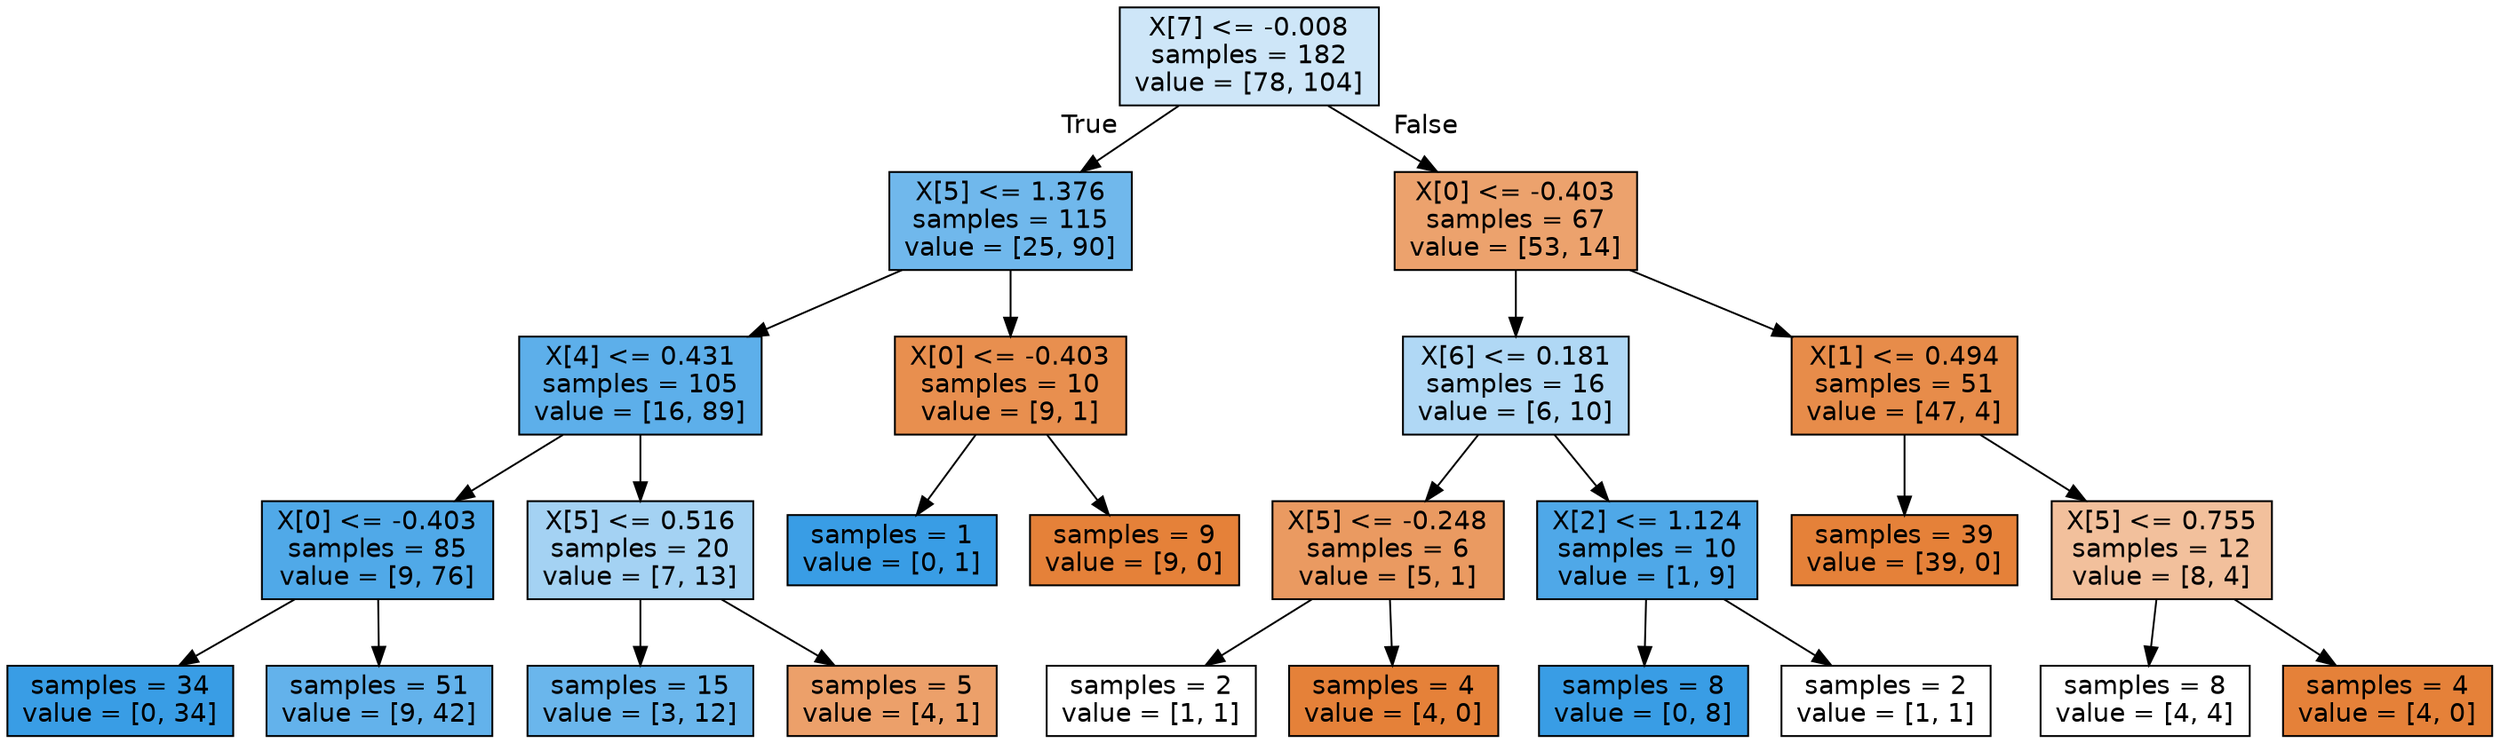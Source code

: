digraph Tree {
node [shape=box, style="filled", color="black", fontname="helvetica"] ;
edge [fontname="helvetica"] ;
0 [label="X[7] <= -0.008\nsamples = 182\nvalue = [78, 104]", fillcolor="#cee6f8"] ;
1 [label="X[5] <= 1.376\nsamples = 115\nvalue = [25, 90]", fillcolor="#70b8ec"] ;
0 -> 1 [labeldistance=2.5, labelangle=45, headlabel="True"] ;
2 [label="X[4] <= 0.431\nsamples = 105\nvalue = [16, 89]", fillcolor="#5dafea"] ;
1 -> 2 ;
3 [label="X[0] <= -0.403\nsamples = 85\nvalue = [9, 76]", fillcolor="#50a9e8"] ;
2 -> 3 ;
4 [label="samples = 34\nvalue = [0, 34]", fillcolor="#399de5"] ;
3 -> 4 ;
5 [label="samples = 51\nvalue = [9, 42]", fillcolor="#63b2eb"] ;
3 -> 5 ;
6 [label="X[5] <= 0.516\nsamples = 20\nvalue = [7, 13]", fillcolor="#a4d2f3"] ;
2 -> 6 ;
7 [label="samples = 15\nvalue = [3, 12]", fillcolor="#6ab6ec"] ;
6 -> 7 ;
8 [label="samples = 5\nvalue = [4, 1]", fillcolor="#eca06a"] ;
6 -> 8 ;
9 [label="X[0] <= -0.403\nsamples = 10\nvalue = [9, 1]", fillcolor="#e88f4f"] ;
1 -> 9 ;
10 [label="samples = 1\nvalue = [0, 1]", fillcolor="#399de5"] ;
9 -> 10 ;
11 [label="samples = 9\nvalue = [9, 0]", fillcolor="#e58139"] ;
9 -> 11 ;
12 [label="X[0] <= -0.403\nsamples = 67\nvalue = [53, 14]", fillcolor="#eca26d"] ;
0 -> 12 [labeldistance=2.5, labelangle=-45, headlabel="False"] ;
13 [label="X[6] <= 0.181\nsamples = 16\nvalue = [6, 10]", fillcolor="#b0d8f5"] ;
12 -> 13 ;
14 [label="X[5] <= -0.248\nsamples = 6\nvalue = [5, 1]", fillcolor="#ea9a61"] ;
13 -> 14 ;
15 [label="samples = 2\nvalue = [1, 1]", fillcolor="#ffffff"] ;
14 -> 15 ;
16 [label="samples = 4\nvalue = [4, 0]", fillcolor="#e58139"] ;
14 -> 16 ;
17 [label="X[2] <= 1.124\nsamples = 10\nvalue = [1, 9]", fillcolor="#4fa8e8"] ;
13 -> 17 ;
18 [label="samples = 8\nvalue = [0, 8]", fillcolor="#399de5"] ;
17 -> 18 ;
19 [label="samples = 2\nvalue = [1, 1]", fillcolor="#ffffff"] ;
17 -> 19 ;
20 [label="X[1] <= 0.494\nsamples = 51\nvalue = [47, 4]", fillcolor="#e78c4a"] ;
12 -> 20 ;
21 [label="samples = 39\nvalue = [39, 0]", fillcolor="#e58139"] ;
20 -> 21 ;
22 [label="X[5] <= 0.755\nsamples = 12\nvalue = [8, 4]", fillcolor="#f2c09c"] ;
20 -> 22 ;
23 [label="samples = 8\nvalue = [4, 4]", fillcolor="#ffffff"] ;
22 -> 23 ;
24 [label="samples = 4\nvalue = [4, 0]", fillcolor="#e58139"] ;
22 -> 24 ;
}